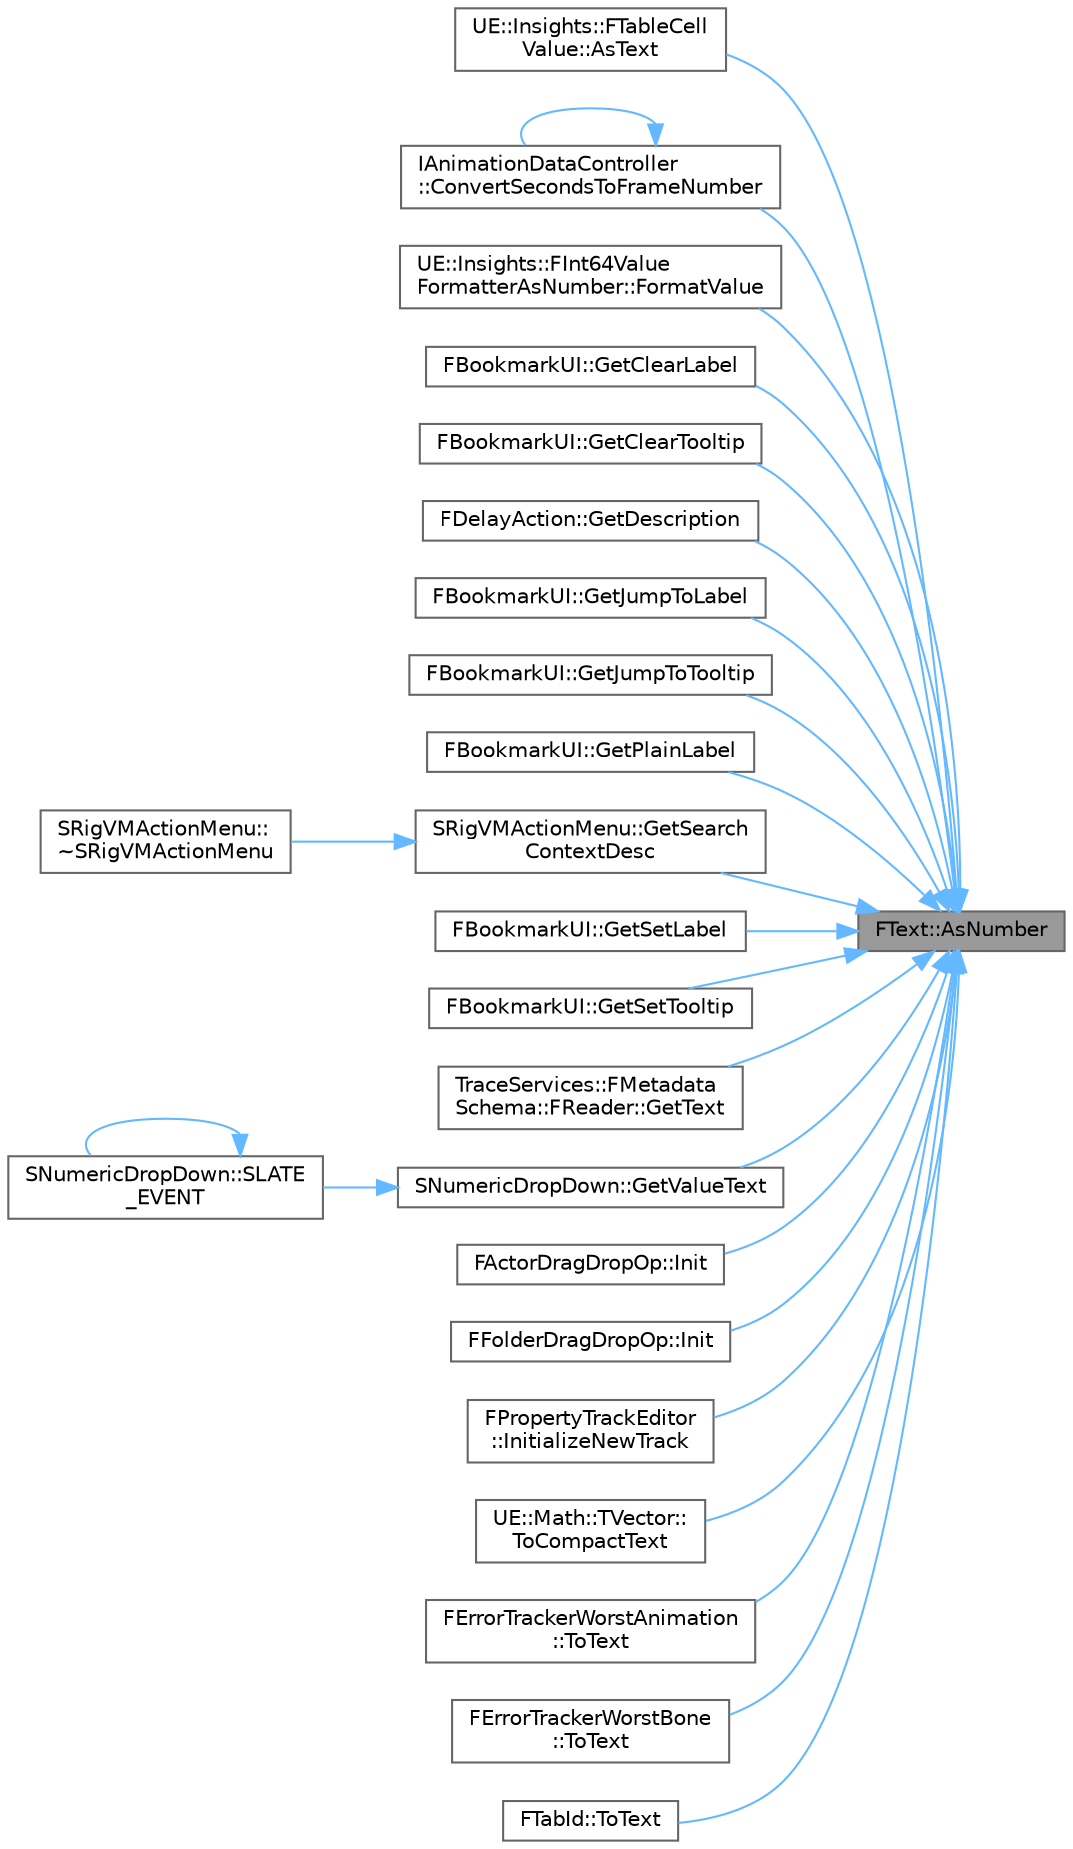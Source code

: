digraph "FText::AsNumber"
{
 // INTERACTIVE_SVG=YES
 // LATEX_PDF_SIZE
  bgcolor="transparent";
  edge [fontname=Helvetica,fontsize=10,labelfontname=Helvetica,labelfontsize=10];
  node [fontname=Helvetica,fontsize=10,shape=box,height=0.2,width=0.4];
  rankdir="RL";
  Node1 [id="Node000001",label="FText::AsNumber",height=0.2,width=0.4,color="gray40", fillcolor="grey60", style="filled", fontcolor="black",tooltip="Generate an FText that represents the passed number in the current culture."];
  Node1 -> Node2 [id="edge1_Node000001_Node000002",dir="back",color="steelblue1",style="solid",tooltip=" "];
  Node2 [id="Node000002",label="UE::Insights::FTableCell\lValue::AsText",height=0.2,width=0.4,color="grey40", fillcolor="white", style="filled",URL="$d0/de1/structUE_1_1Insights_1_1FTableCellValue.html#a4682ce3d8582bad04db8489c0a12bcd4",tooltip=" "];
  Node1 -> Node3 [id="edge2_Node000001_Node000003",dir="back",color="steelblue1",style="solid",tooltip=" "];
  Node3 [id="Node000003",label="IAnimationDataController\l::ConvertSecondsToFrameNumber",height=0.2,width=0.4,color="grey40", fillcolor="white", style="filled",URL="$d5/db0/classIAnimationDataController.html#abebbfa3861c656280cae01ae48505a86",tooltip="Returns the final frame number calculating according to the Model its frame-rate, additionally output..."];
  Node3 -> Node3 [id="edge3_Node000003_Node000003",dir="back",color="steelblue1",style="solid",tooltip=" "];
  Node1 -> Node4 [id="edge4_Node000001_Node000004",dir="back",color="steelblue1",style="solid",tooltip=" "];
  Node4 [id="Node000004",label="UE::Insights::FInt64Value\lFormatterAsNumber::FormatValue",height=0.2,width=0.4,color="grey40", fillcolor="white", style="filled",URL="$dc/d9e/classUE_1_1Insights_1_1FInt64ValueFormatterAsNumber.html#ab7b7fde6509011aef3f912aba45a5990",tooltip=" "];
  Node1 -> Node5 [id="edge5_Node000001_Node000005",dir="back",color="steelblue1",style="solid",tooltip=" "];
  Node5 [id="Node000005",label="FBookmarkUI::GetClearLabel",height=0.2,width=0.4,color="grey40", fillcolor="white", style="filled",URL="$de/daa/structFBookmarkUI.html#a6148a3f2de3187ce8198c2c0e907b4b9",tooltip=" "];
  Node1 -> Node6 [id="edge6_Node000001_Node000006",dir="back",color="steelblue1",style="solid",tooltip=" "];
  Node6 [id="Node000006",label="FBookmarkUI::GetClearTooltip",height=0.2,width=0.4,color="grey40", fillcolor="white", style="filled",URL="$de/daa/structFBookmarkUI.html#a347b94f36084cded4b071a1e4c9f4356",tooltip=" "];
  Node1 -> Node7 [id="edge7_Node000001_Node000007",dir="back",color="steelblue1",style="solid",tooltip=" "];
  Node7 [id="Node000007",label="FDelayAction::GetDescription",height=0.2,width=0.4,color="grey40", fillcolor="white", style="filled",URL="$d0/d89/classFDelayAction.html#ab32d82daff04a0fd26218af1d361102a",tooltip=" "];
  Node1 -> Node8 [id="edge8_Node000001_Node000008",dir="back",color="steelblue1",style="solid",tooltip=" "];
  Node8 [id="Node000008",label="FBookmarkUI::GetJumpToLabel",height=0.2,width=0.4,color="grey40", fillcolor="white", style="filled",URL="$de/daa/structFBookmarkUI.html#a1e907513f2d269ec173d0aea420ff4db",tooltip=" "];
  Node1 -> Node9 [id="edge9_Node000001_Node000009",dir="back",color="steelblue1",style="solid",tooltip=" "];
  Node9 [id="Node000009",label="FBookmarkUI::GetJumpToTooltip",height=0.2,width=0.4,color="grey40", fillcolor="white", style="filled",URL="$de/daa/structFBookmarkUI.html#a892d340da5eb750d7b0525404feb53fc",tooltip=" "];
  Node1 -> Node10 [id="edge10_Node000001_Node000010",dir="back",color="steelblue1",style="solid",tooltip=" "];
  Node10 [id="Node000010",label="FBookmarkUI::GetPlainLabel",height=0.2,width=0.4,color="grey40", fillcolor="white", style="filled",URL="$de/daa/structFBookmarkUI.html#a1297af14fa752182849d069cda33280a",tooltip=" "];
  Node1 -> Node11 [id="edge11_Node000001_Node000011",dir="back",color="steelblue1",style="solid",tooltip=" "];
  Node11 [id="Node000011",label="SRigVMActionMenu::GetSearch\lContextDesc",height=0.2,width=0.4,color="grey40", fillcolor="white", style="filled",URL="$d0/dc8/classSRigVMActionMenu.html#a1126e10fc7cd99880940044d3d1dcd23",tooltip="UI Callback functions."];
  Node11 -> Node12 [id="edge12_Node000011_Node000012",dir="back",color="steelblue1",style="solid",tooltip=" "];
  Node12 [id="Node000012",label="SRigVMActionMenu::\l~SRigVMActionMenu",height=0.2,width=0.4,color="grey40", fillcolor="white", style="filled",URL="$d0/dc8/classSRigVMActionMenu.html#a3e5360a0d634f11a8d88f3e21f1fa462",tooltip=" "];
  Node1 -> Node13 [id="edge13_Node000001_Node000013",dir="back",color="steelblue1",style="solid",tooltip=" "];
  Node13 [id="Node000013",label="FBookmarkUI::GetSetLabel",height=0.2,width=0.4,color="grey40", fillcolor="white", style="filled",URL="$de/daa/structFBookmarkUI.html#a13005475c63242670c7e4c5cc25c3c81",tooltip=" "];
  Node1 -> Node14 [id="edge14_Node000001_Node000014",dir="back",color="steelblue1",style="solid",tooltip=" "];
  Node14 [id="Node000014",label="FBookmarkUI::GetSetTooltip",height=0.2,width=0.4,color="grey40", fillcolor="white", style="filled",URL="$de/daa/structFBookmarkUI.html#ab27884243e76ce81dc29c1fafa50f42d",tooltip=" "];
  Node1 -> Node15 [id="edge15_Node000001_Node000015",dir="back",color="steelblue1",style="solid",tooltip=" "];
  Node15 [id="Node000015",label="TraceServices::FMetadata\lSchema::FReader::GetText",height=0.2,width=0.4,color="grey40", fillcolor="white", style="filled",URL="$d7/d29/structTraceServices_1_1FMetadataSchema_1_1FReader.html#a87568925996badc6366975993fa80d15",tooltip=" "];
  Node1 -> Node16 [id="edge16_Node000001_Node000016",dir="back",color="steelblue1",style="solid",tooltip=" "];
  Node16 [id="Node000016",label="SNumericDropDown::GetValueText",height=0.2,width=0.4,color="grey40", fillcolor="white", style="filled",URL="$d0/d12/classSNumericDropDown.html#af75835be43fe7cd0eaf8650694971e40",tooltip=" "];
  Node16 -> Node17 [id="edge17_Node000016_Node000017",dir="back",color="steelblue1",style="solid",tooltip=" "];
  Node17 [id="Node000017",label="SNumericDropDown::SLATE\l_EVENT",height=0.2,width=0.4,color="grey40", fillcolor="white", style="filled",URL="$d0/d12/classSNumericDropDown.html#abefa20abaf090174b1a7956798a4bea4",tooltip="The callback for when the value changes."];
  Node17 -> Node17 [id="edge18_Node000017_Node000017",dir="back",color="steelblue1",style="solid",tooltip=" "];
  Node1 -> Node18 [id="edge19_Node000001_Node000018",dir="back",color="steelblue1",style="solid",tooltip=" "];
  Node18 [id="Node000018",label="FActorDragDropOp::Init",height=0.2,width=0.4,color="grey40", fillcolor="white", style="filled",URL="$dc/de6/classFActorDragDropOp.html#a392f4e944856540373641bc8650d3604",tooltip=" "];
  Node1 -> Node19 [id="edge20_Node000001_Node000019",dir="back",color="steelblue1",style="solid",tooltip=" "];
  Node19 [id="Node000019",label="FFolderDragDropOp::Init",height=0.2,width=0.4,color="grey40", fillcolor="white", style="filled",URL="$d0/dac/classFFolderDragDropOp.html#a1227700d7cd062324b3386bf256219cf",tooltip=" "];
  Node1 -> Node20 [id="edge21_Node000001_Node000020",dir="back",color="steelblue1",style="solid",tooltip=" "];
  Node20 [id="Node000020",label="FPropertyTrackEditor\l::InitializeNewTrack",height=0.2,width=0.4,color="grey40", fillcolor="white", style="filled",URL="$d2/ddf/classFPropertyTrackEditor.html#a25b9dea808094889fa2040212748f589",tooltip="Initialized values on a track after it's been created, but before any sections or keys have been adde..."];
  Node1 -> Node21 [id="edge22_Node000001_Node000021",dir="back",color="steelblue1",style="solid",tooltip=" "];
  Node21 [id="Node000021",label="UE::Math::TVector::\lToCompactText",height=0.2,width=0.4,color="grey40", fillcolor="white", style="filled",URL="$de/d77/structUE_1_1Math_1_1TVector.html#af68531f08f9a6c23214344e64d6f263d",tooltip="Get a short locale aware textural representation of this vector, for compact readable logging."];
  Node1 -> Node22 [id="edge23_Node000001_Node000022",dir="back",color="steelblue1",style="solid",tooltip=" "];
  Node22 [id="Node000022",label="FErrorTrackerWorstAnimation\l::ToText",height=0.2,width=0.4,color="grey40", fillcolor="white", style="filled",URL="$d8/d06/structFErrorTrackerWorstAnimation.html#a65e9c652e0fd0556ccd9a099e9701814",tooltip=" "];
  Node1 -> Node23 [id="edge24_Node000001_Node000023",dir="back",color="steelblue1",style="solid",tooltip=" "];
  Node23 [id="Node000023",label="FErrorTrackerWorstBone\l::ToText",height=0.2,width=0.4,color="grey40", fillcolor="white", style="filled",URL="$d7/d7c/structFErrorTrackerWorstBone.html#ae94f7d66452cfdb010e8f737f5fadea0",tooltip=" "];
  Node1 -> Node24 [id="edge25_Node000001_Node000024",dir="back",color="steelblue1",style="solid",tooltip=" "];
  Node24 [id="Node000024",label="FTabId::ToText",height=0.2,width=0.4,color="grey40", fillcolor="white", style="filled",URL="$d9/de3/structFTabId.html#ab7ebcf92af344edadfd6f2172217df47",tooltip=" "];
}
